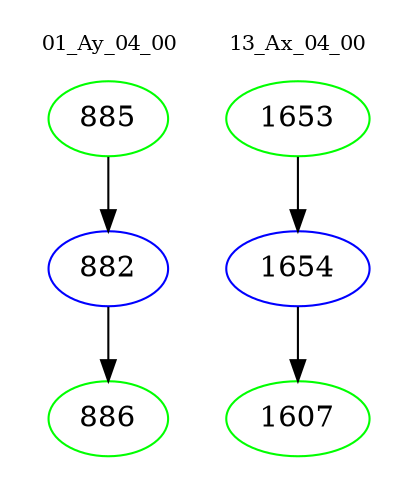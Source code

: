 digraph{
subgraph cluster_0 {
color = white
label = "01_Ay_04_00";
fontsize=10;
T0_885 [label="885", color="green"]
T0_885 -> T0_882 [color="black"]
T0_882 [label="882", color="blue"]
T0_882 -> T0_886 [color="black"]
T0_886 [label="886", color="green"]
}
subgraph cluster_1 {
color = white
label = "13_Ax_04_00";
fontsize=10;
T1_1653 [label="1653", color="green"]
T1_1653 -> T1_1654 [color="black"]
T1_1654 [label="1654", color="blue"]
T1_1654 -> T1_1607 [color="black"]
T1_1607 [label="1607", color="green"]
}
}
